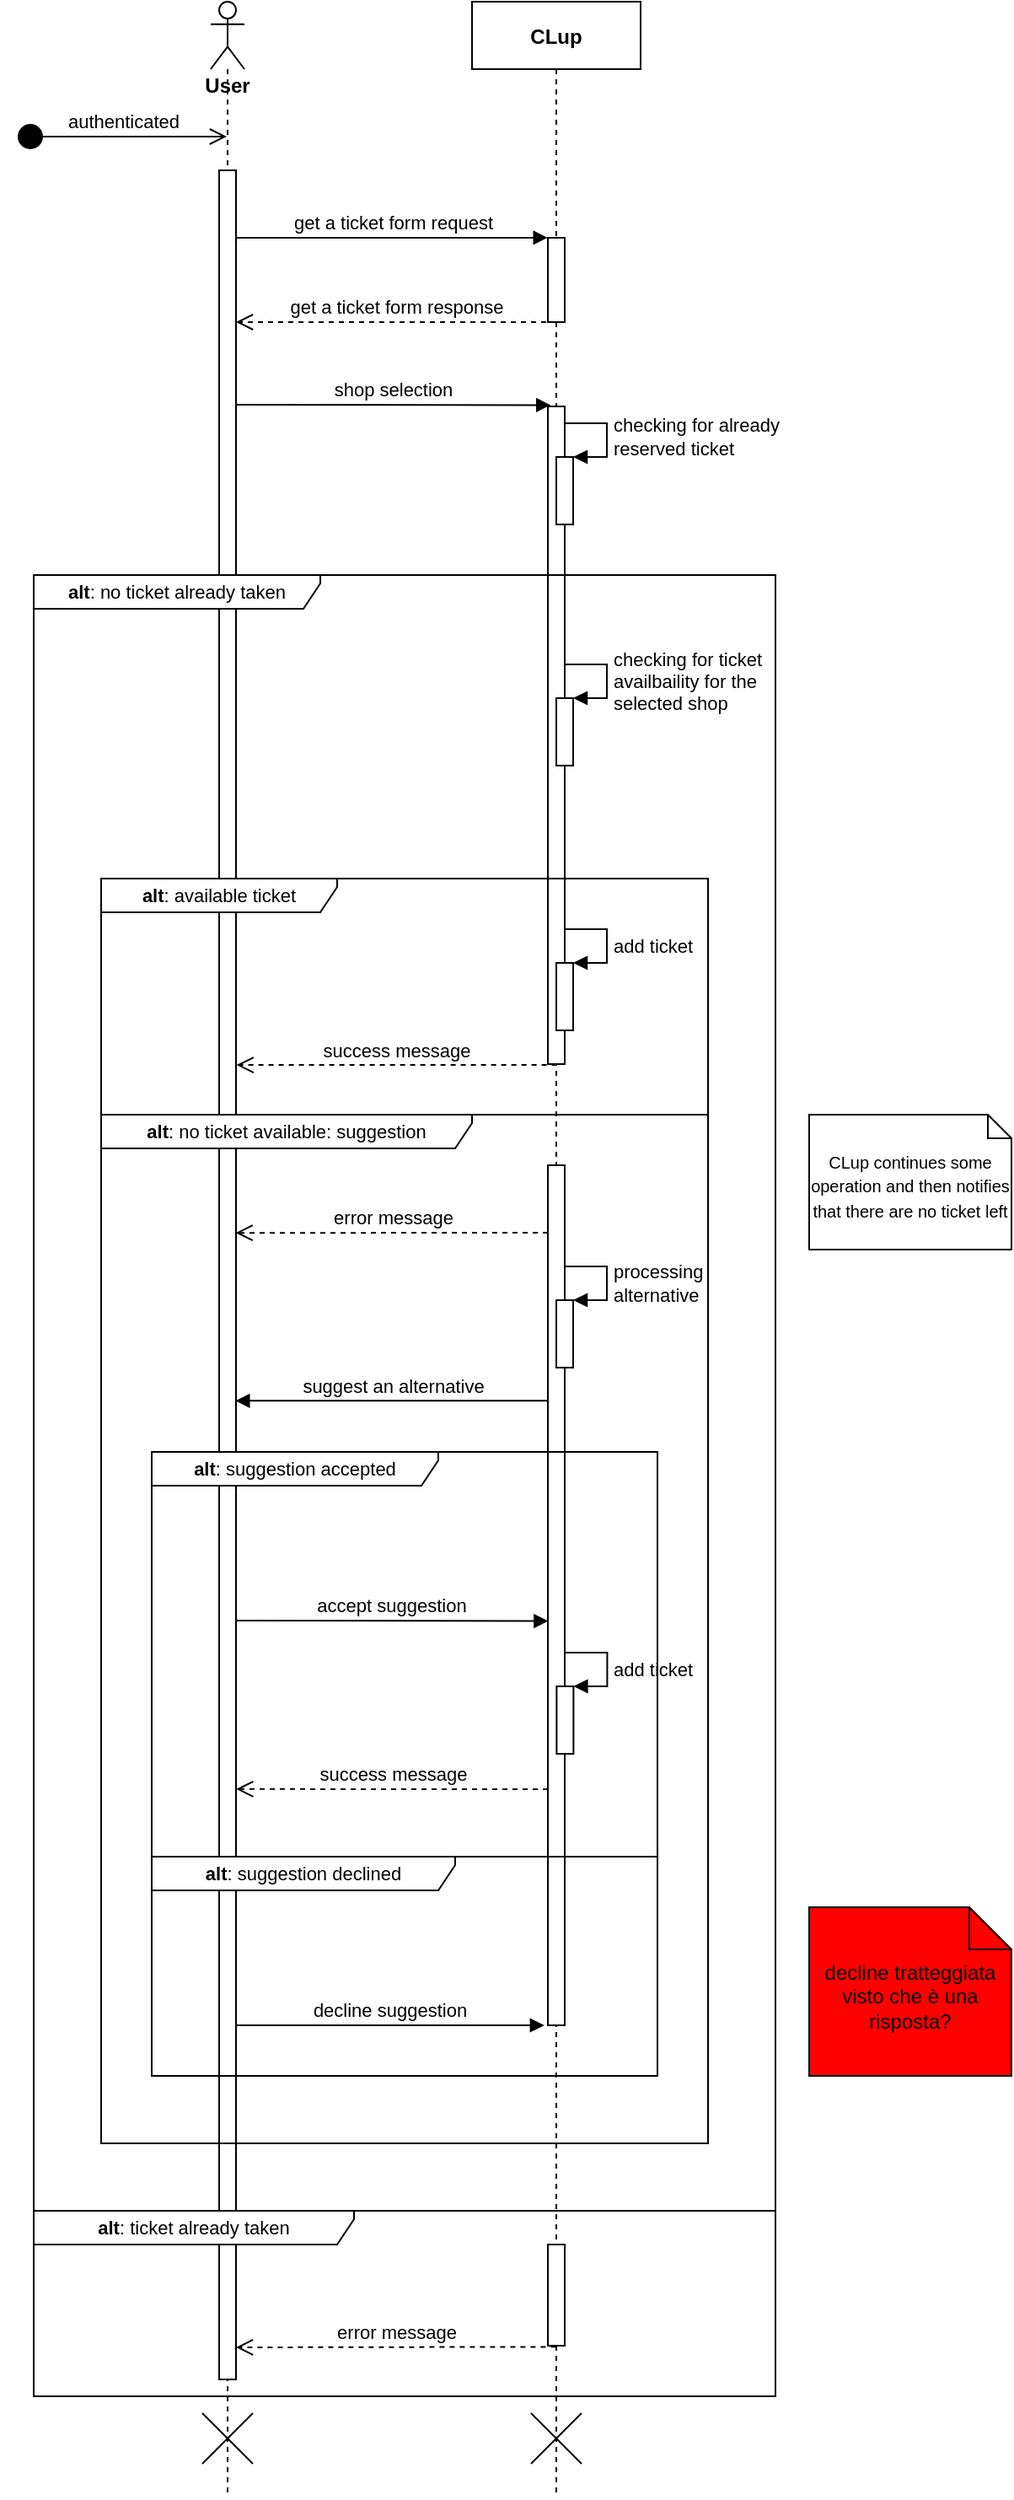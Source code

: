 <mxfile version="14.0.4" type="device"><diagram id="kgpKYQtTHZ0yAKxKKP6v" name="Page-1"><mxGraphModel dx="1278" dy="523" grid="1" gridSize="10" guides="1" tooltips="1" connect="1" arrows="1" fold="1" page="1" pageScale="1" pageWidth="850" pageHeight="1100" math="0" shadow="0"><root><mxCell id="0"/><mxCell id="1" parent="0"/><mxCell id="3nuBFxr9cyL0pnOWT2aG-5" value="CLup" style="shape=umlLifeline;perimeter=lifelinePerimeter;container=1;collapsible=0;recursiveResize=0;rounded=0;shadow=0;strokeWidth=1;fontStyle=1" parent="1" vertex="1"><mxGeometry x="300" y="80" width="100" height="1480" as="geometry"/></mxCell><mxCell id="Rciaizn-_c94FAbfjoy_-6" value="" style="html=1;points=[];perimeter=orthogonalPerimeter;" parent="3nuBFxr9cyL0pnOWT2aG-5" vertex="1"><mxGeometry x="45" y="140" width="10" height="50" as="geometry"/></mxCell><mxCell id="Rciaizn-_c94FAbfjoy_-10" value="" style="html=1;points=[];perimeter=orthogonalPerimeter;" parent="3nuBFxr9cyL0pnOWT2aG-5" vertex="1"><mxGeometry x="45" y="240" width="10" height="390" as="geometry"/></mxCell><mxCell id="Rciaizn-_c94FAbfjoy_-28" value="" style="html=1;points=[];perimeter=orthogonalPerimeter;" parent="3nuBFxr9cyL0pnOWT2aG-5" vertex="1"><mxGeometry x="45" y="690" width="10" height="510" as="geometry"/></mxCell><mxCell id="Rciaizn-_c94FAbfjoy_-31" value="" style="html=1;points=[];perimeter=orthogonalPerimeter;" parent="3nuBFxr9cyL0pnOWT2aG-5" vertex="1"><mxGeometry x="50" y="770" width="10" height="40" as="geometry"/></mxCell><mxCell id="Rciaizn-_c94FAbfjoy_-32" value="processing&lt;br&gt;alternative" style="edgeStyle=orthogonalEdgeStyle;html=1;align=left;spacingLeft=2;endArrow=block;rounded=0;entryX=1;entryY=0;" parent="3nuBFxr9cyL0pnOWT2aG-5" target="Rciaizn-_c94FAbfjoy_-31" edge="1"><mxGeometry x="0.077" relative="1" as="geometry"><mxPoint x="55" y="750" as="sourcePoint"/><Array as="points"><mxPoint x="80" y="750"/></Array><mxPoint as="offset"/></mxGeometry></mxCell><mxCell id="Rciaizn-_c94FAbfjoy_-36" value="" style="html=1;points=[];perimeter=orthogonalPerimeter;" parent="3nuBFxr9cyL0pnOWT2aG-5" vertex="1"><mxGeometry x="45" y="1060" width="10" as="geometry"/></mxCell><mxCell id="Rciaizn-_c94FAbfjoy_-55" value="" style="shape=umlDestroy;" parent="3nuBFxr9cyL0pnOWT2aG-5" vertex="1"><mxGeometry x="35" y="1430" width="30" height="30" as="geometry"/></mxCell><mxCell id="Rciaizn-_c94FAbfjoy_-2" value="authenticated" style="html=1;verticalAlign=bottom;startArrow=circle;startFill=1;endArrow=open;startSize=6;endSize=8;" parent="1" target="Rciaizn-_c94FAbfjoy_-1" edge="1"><mxGeometry width="80" relative="1" as="geometry"><mxPoint x="30" y="160" as="sourcePoint"/><mxPoint x="150" y="160" as="targetPoint"/></mxGeometry></mxCell><mxCell id="Rciaizn-_c94FAbfjoy_-4" value="get a ticket form request" style="html=1;verticalAlign=bottom;endArrow=block;entryX=-0.014;entryY=-0.001;entryDx=0;entryDy=0;entryPerimeter=0;" parent="1" source="Rciaizn-_c94FAbfjoy_-3" target="Rciaizn-_c94FAbfjoy_-6" edge="1"><mxGeometry width="80" relative="1" as="geometry"><mxPoint x="180" y="220" as="sourcePoint"/><mxPoint x="320" y="216" as="targetPoint"/></mxGeometry></mxCell><mxCell id="Rciaizn-_c94FAbfjoy_-9" value="shop selection" style="html=1;verticalAlign=bottom;endArrow=block;entryX=0.16;entryY=-0.002;entryDx=0;entryDy=0;entryPerimeter=0;" parent="1" target="Rciaizn-_c94FAbfjoy_-10" edge="1"><mxGeometry width="80" relative="1" as="geometry"><mxPoint x="160" y="319" as="sourcePoint"/><mxPoint x="340" y="320" as="targetPoint"/></mxGeometry></mxCell><mxCell id="Rciaizn-_c94FAbfjoy_-11" value="" style="html=1;points=[];perimeter=orthogonalPerimeter;" parent="1" vertex="1"><mxGeometry x="350" y="350" width="10" height="40" as="geometry"/></mxCell><mxCell id="Rciaizn-_c94FAbfjoy_-12" value="checking for already&lt;br&gt;reserved ticket" style="edgeStyle=orthogonalEdgeStyle;html=1;align=left;spacingLeft=2;endArrow=block;rounded=0;entryX=1;entryY=0;" parent="1" target="Rciaizn-_c94FAbfjoy_-11" edge="1"><mxGeometry relative="1" as="geometry"><mxPoint x="355" y="330" as="sourcePoint"/><Array as="points"><mxPoint x="380" y="330"/></Array></mxGeometry></mxCell><mxCell id="Rciaizn-_c94FAbfjoy_-16" value="" style="html=1;points=[];perimeter=orthogonalPerimeter;" parent="1" vertex="1"><mxGeometry x="350" y="493" width="10" height="40" as="geometry"/></mxCell><mxCell id="Rciaizn-_c94FAbfjoy_-17" value="checking for ticket&lt;br&gt;availbaility for the&lt;br&gt;selected shop" style="edgeStyle=orthogonalEdgeStyle;html=1;align=left;spacingLeft=2;endArrow=block;rounded=0;entryX=1;entryY=0;" parent="1" target="Rciaizn-_c94FAbfjoy_-16" edge="1"><mxGeometry x="0.076" relative="1" as="geometry"><mxPoint x="355" y="473" as="sourcePoint"/><Array as="points"><mxPoint x="380" y="473"/></Array><mxPoint as="offset"/></mxGeometry></mxCell><mxCell id="Rciaizn-_c94FAbfjoy_-25" value="" style="html=1;points=[];perimeter=orthogonalPerimeter;" parent="1" vertex="1"><mxGeometry x="350" y="650" width="10" height="40" as="geometry"/></mxCell><mxCell id="Rciaizn-_c94FAbfjoy_-26" value="add ticket" style="edgeStyle=orthogonalEdgeStyle;html=1;align=left;spacingLeft=2;endArrow=block;rounded=0;entryX=1;entryY=0;" parent="1" target="Rciaizn-_c94FAbfjoy_-25" edge="1"><mxGeometry x="0.077" relative="1" as="geometry"><mxPoint x="355" y="630" as="sourcePoint"/><Array as="points"><mxPoint x="380" y="630"/></Array><mxPoint as="offset"/></mxGeometry></mxCell><mxCell id="Rciaizn-_c94FAbfjoy_-33" value="suggest an alternative" style="html=1;verticalAlign=bottom;endArrow=block;entryX=0.964;entryY=0.557;entryDx=0;entryDy=0;entryPerimeter=0;" parent="1" source="Rciaizn-_c94FAbfjoy_-28" target="Rciaizn-_c94FAbfjoy_-3" edge="1"><mxGeometry width="80" relative="1" as="geometry"><mxPoint x="340" y="910" as="sourcePoint"/><mxPoint x="170" y="911" as="targetPoint"/></mxGeometry></mxCell><mxCell id="Rciaizn-_c94FAbfjoy_-41" value="" style="html=1;points=[];perimeter=orthogonalPerimeter;" parent="1" vertex="1"><mxGeometry x="350.19" y="1079" width="10" height="40" as="geometry"/></mxCell><mxCell id="Rciaizn-_c94FAbfjoy_-42" value="add ticket" style="edgeStyle=orthogonalEdgeStyle;html=1;align=left;spacingLeft=2;endArrow=block;rounded=0;entryX=1;entryY=0;" parent="1" target="Rciaizn-_c94FAbfjoy_-41" edge="1"><mxGeometry x="0.077" relative="1" as="geometry"><mxPoint x="355.19" y="1059" as="sourcePoint"/><Array as="points"><mxPoint x="380.19" y="1059"/></Array><mxPoint as="offset"/></mxGeometry></mxCell><mxCell id="Rciaizn-_c94FAbfjoy_-43" value="&lt;div&gt;&lt;span style=&quot;font-size: 10px&quot;&gt;CLup continues some operation and then notifies that there are no ticket left&lt;/span&gt;&lt;/div&gt;" style="shape=note2;boundedLbl=1;whiteSpace=wrap;html=1;size=14;verticalAlign=top;align=center;" parent="1" vertex="1"><mxGeometry x="500" y="740" width="120" height="80" as="geometry"/></mxCell><mxCell id="Rciaizn-_c94FAbfjoy_-52" value="" style="html=1;points=[];perimeter=orthogonalPerimeter;" parent="1" vertex="1"><mxGeometry x="345" y="1410" width="10" height="60" as="geometry"/></mxCell><mxCell id="Rciaizn-_c94FAbfjoy_-54" value="" style="shape=umlDestroy;" parent="1" vertex="1"><mxGeometry x="140" y="1510" width="30" height="30" as="geometry"/></mxCell><mxCell id="Rciaizn-_c94FAbfjoy_-56" value="get a ticket form response" style="html=1;verticalAlign=bottom;endArrow=open;dashed=1;endSize=8;strokeColor=#000000;" parent="1" edge="1"><mxGeometry relative="1" as="geometry"><mxPoint x="350" y="270" as="sourcePoint"/><mxPoint x="160" y="270" as="targetPoint"/></mxGeometry></mxCell><mxCell id="Rciaizn-_c94FAbfjoy_-58" value="success message" style="html=1;verticalAlign=bottom;endArrow=open;dashed=1;endSize=8;strokeColor=#000000;exitX=0.503;exitY=0.426;exitDx=0;exitDy=0;exitPerimeter=0;entryX=1.033;entryY=0.405;entryDx=0;entryDy=0;entryPerimeter=0;" parent="1" source="3nuBFxr9cyL0pnOWT2aG-5" target="Rciaizn-_c94FAbfjoy_-3" edge="1"><mxGeometry relative="1" as="geometry"><mxPoint x="280" y="709" as="sourcePoint"/><mxPoint x="245" y="709" as="targetPoint"/></mxGeometry></mxCell><mxCell id="Rciaizn-_c94FAbfjoy_-59" value="error message" style="html=1;verticalAlign=bottom;endArrow=open;dashed=1;endSize=8;strokeColor=#000000;entryX=0.981;entryY=0.481;entryDx=0;entryDy=0;entryPerimeter=0;" parent="1" target="Rciaizn-_c94FAbfjoy_-3" edge="1"><mxGeometry relative="1" as="geometry"><mxPoint x="345" y="810" as="sourcePoint"/><mxPoint x="170" y="810" as="targetPoint"/></mxGeometry></mxCell><mxCell id="Rciaizn-_c94FAbfjoy_-60" value="error message" style="html=1;verticalAlign=bottom;endArrow=open;dashed=1;endSize=8;strokeColor=#000000;exitX=0.497;exitY=0.941;exitDx=0;exitDy=0;exitPerimeter=0;" parent="1" edge="1"><mxGeometry relative="1" as="geometry"><mxPoint x="349.7" y="1470.68" as="sourcePoint"/><mxPoint x="160" y="1471" as="targetPoint"/></mxGeometry></mxCell><mxCell id="Rciaizn-_c94FAbfjoy_-64" value="accept suggestion" style="html=1;verticalAlign=bottom;endArrow=block;strokeColor=#000000;entryX=0.02;entryY=0.53;entryDx=0;entryDy=0;entryPerimeter=0;" parent="1" target="Rciaizn-_c94FAbfjoy_-28" edge="1"><mxGeometry width="80" relative="1" as="geometry"><mxPoint x="160" y="1040" as="sourcePoint"/><mxPoint x="240" y="1040" as="targetPoint"/></mxGeometry></mxCell><mxCell id="Rciaizn-_c94FAbfjoy_-65" value="success message" style="html=1;verticalAlign=bottom;endArrow=open;dashed=1;endSize=8;strokeColor=#000000;entryX=0.167;entryY=0.833;entryDx=0;entryDy=0;entryPerimeter=0;" parent="1" target="Rciaizn-_c94FAbfjoy_-34" edge="1"><mxGeometry relative="1" as="geometry"><mxPoint x="345" y="1140" as="sourcePoint"/><mxPoint x="265" y="1140" as="targetPoint"/></mxGeometry></mxCell><mxCell id="Rciaizn-_c94FAbfjoy_-46" value="" style="group" parent="1" vertex="1" connectable="0"><mxGeometry x="110" y="1180" width="300" height="380" as="geometry"/></mxCell><mxCell id="Rciaizn-_c94FAbfjoy_-1" value="&lt;b&gt;User&lt;/b&gt;" style="shape=umlLifeline;participant=umlActor;perimeter=lifelinePerimeter;whiteSpace=wrap;html=1;container=1;collapsible=0;recursiveResize=0;verticalAlign=top;spacingTop=36;outlineConnect=0;" parent="Rciaizn-_c94FAbfjoy_-46" vertex="1"><mxGeometry x="35" y="-1100" width="20" height="1480" as="geometry"/></mxCell><mxCell id="Rciaizn-_c94FAbfjoy_-3" value="" style="html=1;points=[];perimeter=orthogonalPerimeter;" parent="Rciaizn-_c94FAbfjoy_-1" vertex="1"><mxGeometry x="5" y="100" width="10" height="1310" as="geometry"/></mxCell><mxCell id="Rciaizn-_c94FAbfjoy_-44" value="&lt;font style=&quot;font-size: 11px&quot;&gt;&lt;b&gt;alt&lt;/b&gt;: suggestion declined&lt;/font&gt;" style="shape=umlFrame;whiteSpace=wrap;html=1;width=180;height=20;" parent="Rciaizn-_c94FAbfjoy_-46" vertex="1"><mxGeometry width="300" height="130" as="geometry"/></mxCell><mxCell id="Rciaizn-_c94FAbfjoy_-45" value="decline suggestion" style="html=1;verticalAlign=bottom;endArrow=block;entryX=-0.209;entryY=1;entryDx=0;entryDy=0;entryPerimeter=0;" parent="Rciaizn-_c94FAbfjoy_-46" target="Rciaizn-_c94FAbfjoy_-28" edge="1"><mxGeometry x="50.0" y="60.0" width="80" as="geometry"><mxPoint x="50" y="100" as="sourcePoint"/><mxPoint x="210" y="100" as="targetPoint"/></mxGeometry></mxCell><mxCell id="Rciaizn-_c94FAbfjoy_-34" value="&lt;font style=&quot;font-size: 11px&quot;&gt;&lt;b&gt;alt&lt;/b&gt;: suggestion accepted&lt;/font&gt;" style="shape=umlFrame;whiteSpace=wrap;html=1;width=170;height=20;" parent="1" vertex="1"><mxGeometry x="110" y="940" width="300" height="240" as="geometry"/></mxCell><mxCell id="Rciaizn-_c94FAbfjoy_-22" value="&lt;font style=&quot;font-size: 11px&quot;&gt;&lt;b&gt;alt&lt;/b&gt;: available ticket&lt;/font&gt;" style="shape=umlFrame;whiteSpace=wrap;html=1;width=140;height=20;" parent="1" vertex="1"><mxGeometry x="80" y="600" width="360" height="140" as="geometry"/></mxCell><mxCell id="Rciaizn-_c94FAbfjoy_-51" value="&lt;font style=&quot;font-size: 11px&quot;&gt;&lt;b&gt;alt&lt;/b&gt;: ticket already taken&lt;/font&gt;" style="shape=umlFrame;whiteSpace=wrap;html=1;width=190;height=20;" parent="1" vertex="1"><mxGeometry x="40" y="1390" width="440" height="110" as="geometry"/></mxCell><mxCell id="Rciaizn-_c94FAbfjoy_-27" value="&lt;font style=&quot;font-size: 11px&quot;&gt;&lt;b&gt;alt&lt;/b&gt;: no ticket available: suggestion&lt;/font&gt;" style="shape=umlFrame;whiteSpace=wrap;html=1;width=220;height=20;" parent="1" vertex="1"><mxGeometry x="80" y="740" width="360" height="610" as="geometry"/></mxCell><mxCell id="Rciaizn-_c94FAbfjoy_-13" value="&lt;font style=&quot;font-size: 11px&quot;&gt;&lt;b&gt;alt&lt;/b&gt;: no ticket already taken&lt;/font&gt;" style="shape=umlFrame;whiteSpace=wrap;html=1;width=170;height=20;" parent="1" vertex="1"><mxGeometry x="40" y="420" width="440" height="970" as="geometry"/></mxCell><mxCell id="Rciaizn-_c94FAbfjoy_-67" value="decline tratteggiata visto che è una risposta?" style="shape=note2;boundedLbl=1;whiteSpace=wrap;html=1;size=25;verticalAlign=top;align=center;fillColor=#FF0000;" parent="1" vertex="1"><mxGeometry x="500" y="1210" width="120" height="100" as="geometry"/></mxCell></root></mxGraphModel></diagram></mxfile>